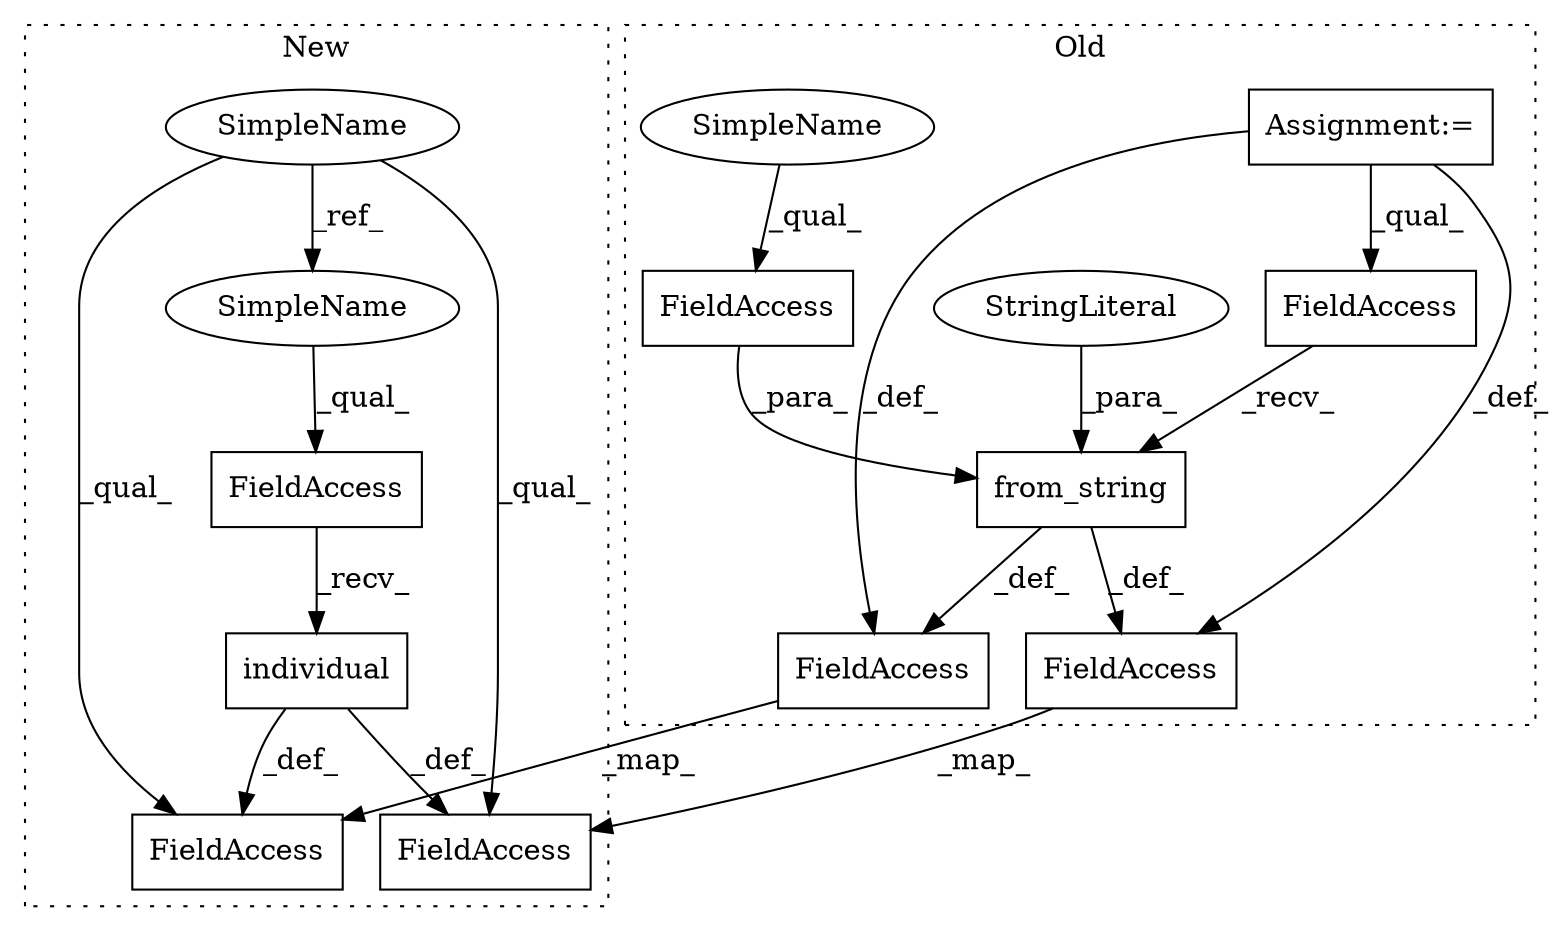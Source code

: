 digraph G {
subgraph cluster0 {
1 [label="from_string" a="32" s="6312,6365" l="12,1" shape="box"];
4 [label="FieldAccess" a="22" s="6293" l="18" shape="box"];
5 [label="FieldAccess" a="22" s="6351" l="14" shape="box"];
6 [label="Assignment:=" a="7" s="6189" l="7" shape="box"];
7 [label="StringLiteral" a="45" s="6324" l="26" shape="ellipse"];
10 [label="FieldAccess" a="22" s="6264" l="28" shape="box"];
11 [label="FieldAccess" a="22" s="6372" l="25" shape="box"];
14 [label="SimpleName" a="42" s="6351" l="8" shape="ellipse"];
label = "Old";
style="dotted";
}
subgraph cluster1 {
2 [label="individual" a="32" s="8111" l="12" shape="box"];
3 [label="FieldAccess" a="22" s="8093" l="17" shape="box"];
8 [label="SimpleName" a="42" s="8006" l="8" shape="ellipse"];
9 [label="FieldAccess" a="22" s="8064" l="28" shape="box"];
12 [label="FieldAccess" a="22" s="8129" l="25" shape="box"];
13 [label="SimpleName" a="42" s="8093" l="8" shape="ellipse"];
label = "New";
style="dotted";
}
1 -> 10 [label="_def_"];
1 -> 11 [label="_def_"];
2 -> 9 [label="_def_"];
2 -> 12 [label="_def_"];
3 -> 2 [label="_recv_"];
4 -> 1 [label="_recv_"];
5 -> 1 [label="_para_"];
6 -> 11 [label="_def_"];
6 -> 10 [label="_def_"];
6 -> 4 [label="_qual_"];
7 -> 1 [label="_para_"];
8 -> 9 [label="_qual_"];
8 -> 13 [label="_ref_"];
8 -> 12 [label="_qual_"];
10 -> 9 [label="_map_"];
11 -> 12 [label="_map_"];
13 -> 3 [label="_qual_"];
14 -> 5 [label="_qual_"];
}
